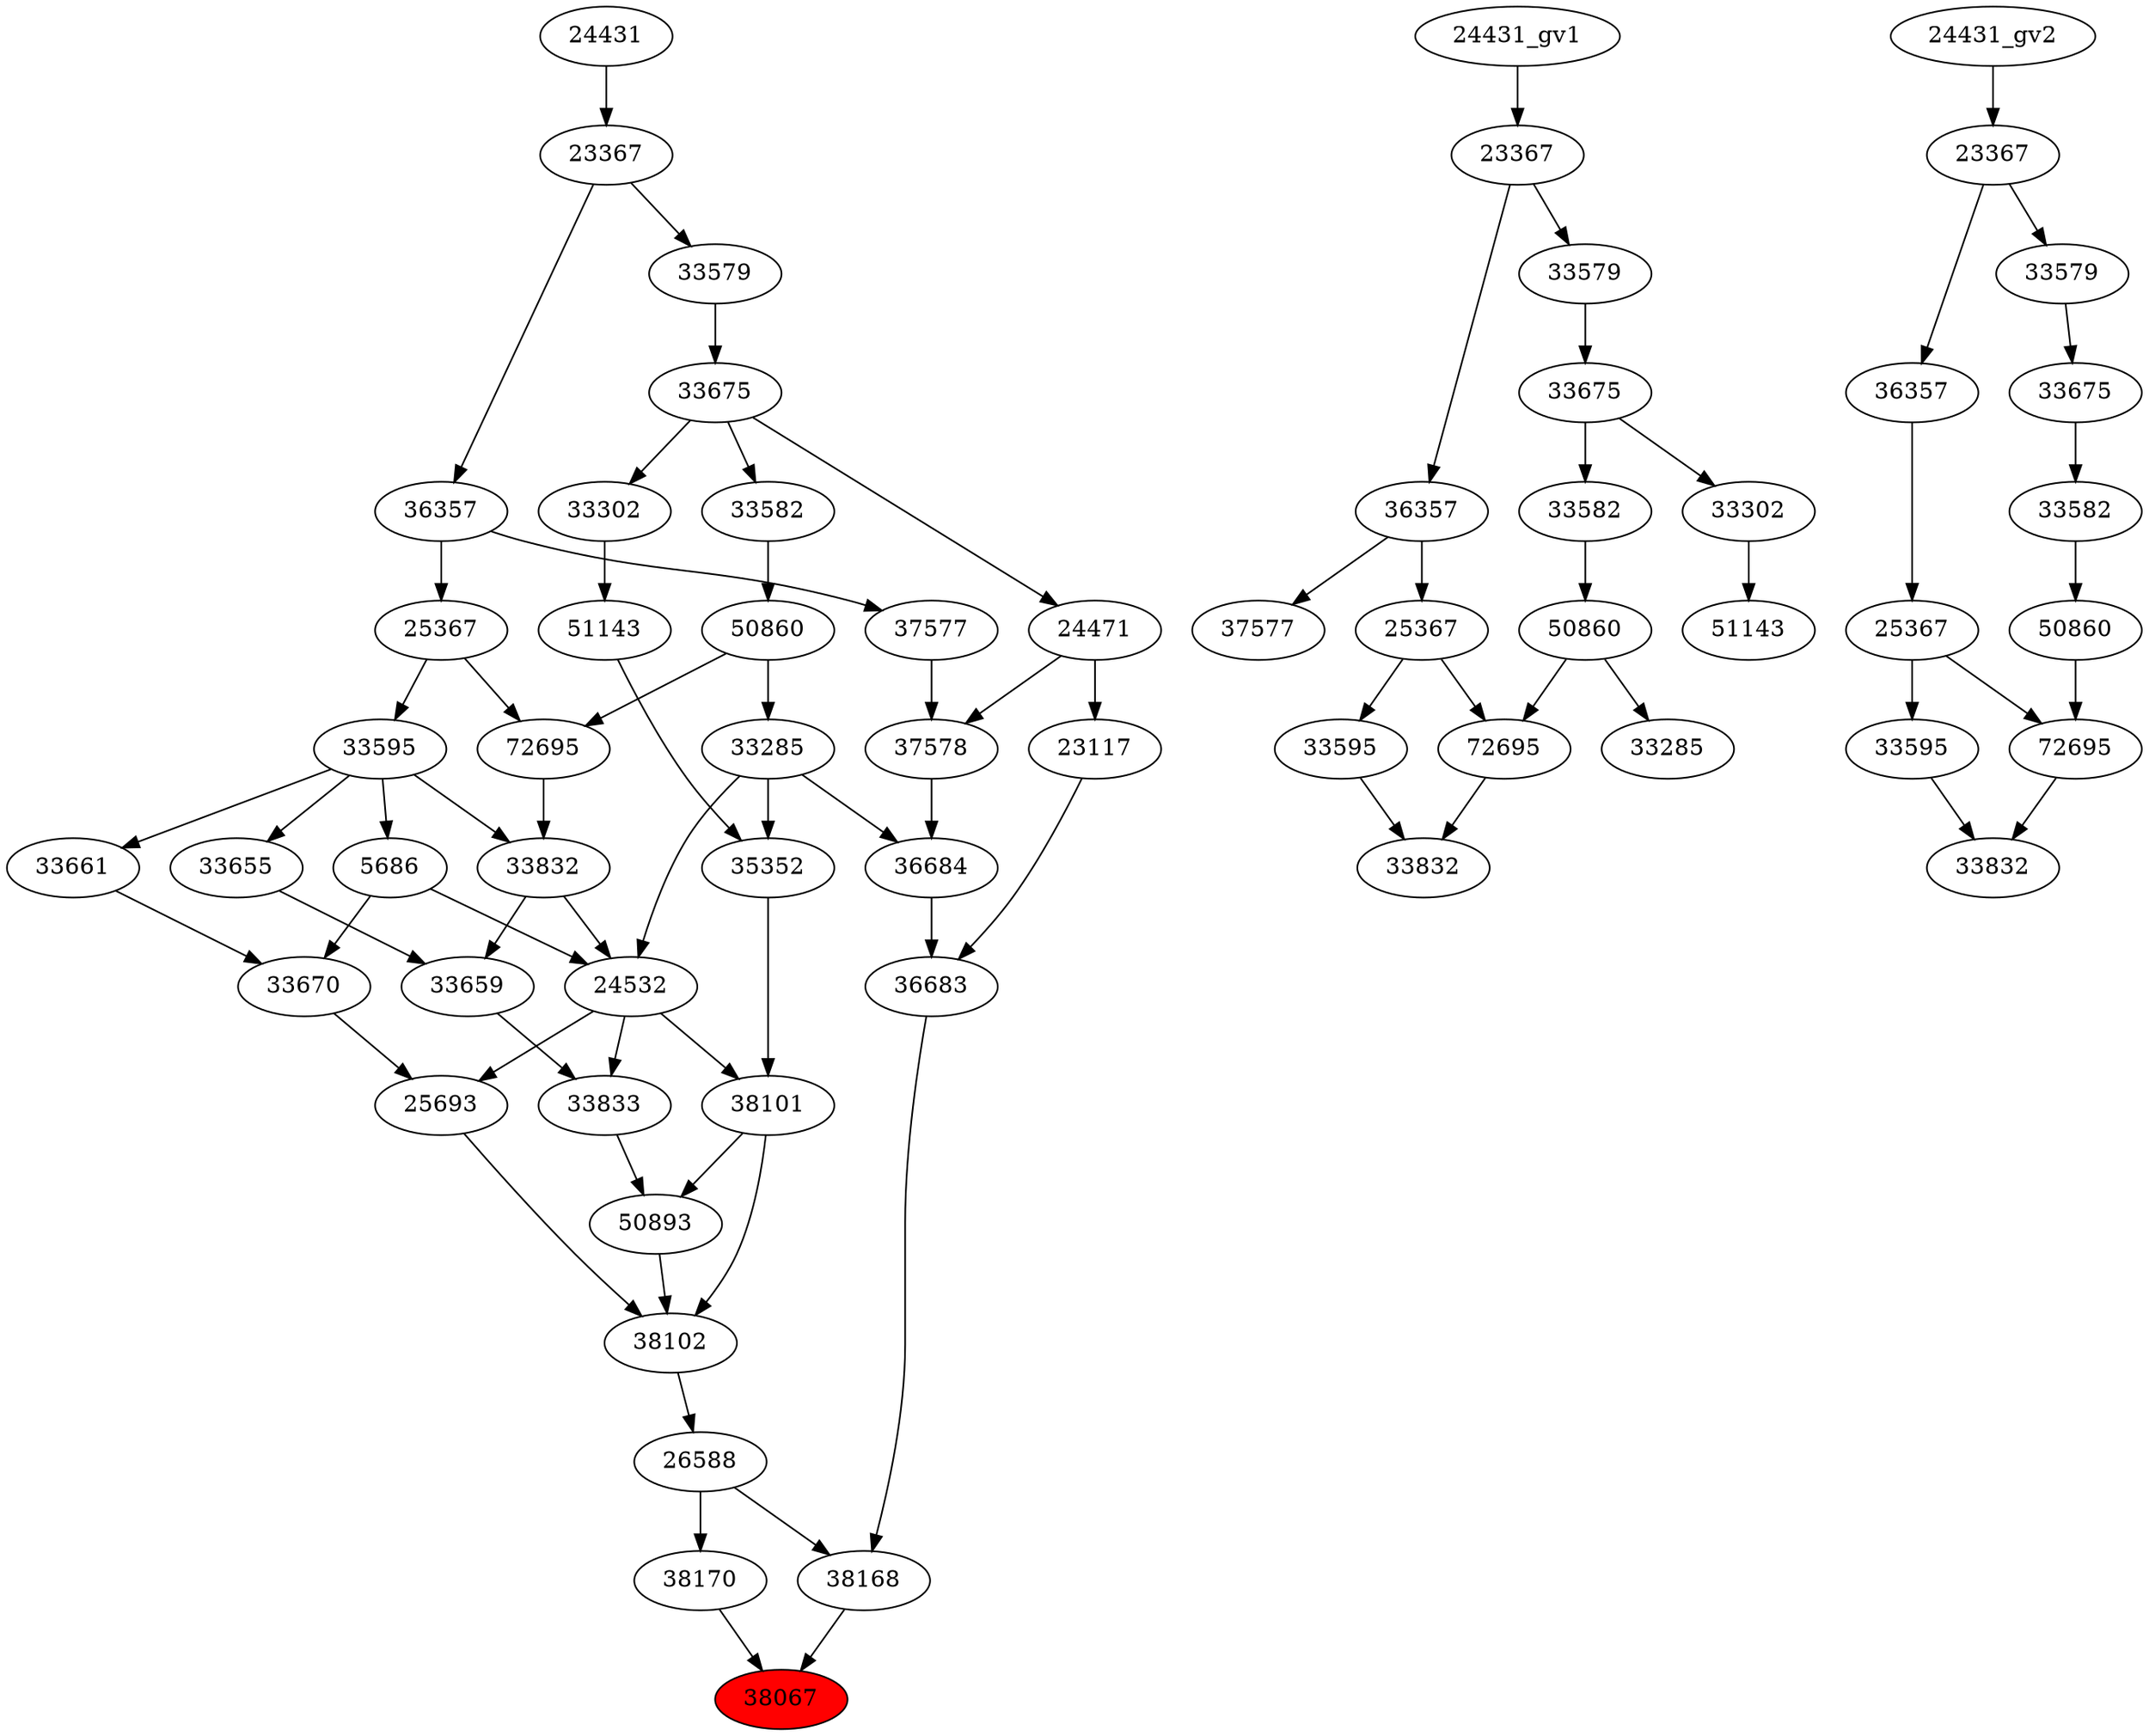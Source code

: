 strict digraph root {
	node [label="\N"];
	{
		node [fillcolor="",
			label="\N",
			style=""
		];
		38067		 [fillcolor=red,
			label=38067,
			style=filled];
		38168		 [label=38168];
		38168 -> 38067;
		38170		 [label=38170];
		38170 -> 38067;
		26588		 [label=26588];
		26588 -> 38168;
		26588 -> 38170;
		36683		 [label=36683];
		36683 -> 38168;
		38102		 [label=38102];
		38102 -> 26588;
		36684		 [label=36684];
		36684 -> 36683;
		23117		 [label=23117];
		23117 -> 36683;
		38101		 [label=38101];
		38101 -> 38102;
		50893		 [label=50893];
		38101 -> 50893;
		25693		 [label=25693];
		25693 -> 38102;
		50893 -> 38102;
		33285		 [label=33285];
		33285 -> 36684;
		24532		 [label=24532];
		33285 -> 24532;
		35352		 [label=35352];
		33285 -> 35352;
		37578		 [label=37578];
		37578 -> 36684;
		24471		 [label=24471];
		24471 -> 23117;
		24471 -> 37578;
		24532 -> 38101;
		24532 -> 25693;
		33833		 [label=33833];
		24532 -> 33833;
		35352 -> 38101;
		33670		 [label=33670];
		33670 -> 25693;
		33833 -> 50893;
		50860		 [label=50860];
		50860 -> 33285;
		72695		 [label=72695];
		50860 -> 72695;
		37577		 [label=37577];
		37577 -> 37578;
		33675		 [label=33675];
		33675 -> 24471;
		33582		 [label=33582];
		33675 -> 33582;
		33302		 [label=33302];
		33675 -> 33302;
		5686		 [label=5686];
		5686 -> 24532;
		5686 -> 33670;
		33832		 [label=33832];
		33832 -> 24532;
		33659		 [label=33659];
		33832 -> 33659;
		51143		 [label=51143];
		51143 -> 35352;
		33661		 [label=33661];
		33661 -> 33670;
		33659 -> 33833;
		33582 -> 50860;
		36357		 [label=36357];
		36357 -> 37577;
		25367		 [label=25367];
		36357 -> 25367;
		33579		 [label=33579];
		33579 -> 33675;
		33595		 [label=33595];
		33595 -> 5686;
		33595 -> 33832;
		33595 -> 33661;
		33655		 [label=33655];
		33595 -> 33655;
		72695 -> 33832;
		33302 -> 51143;
		33655 -> 33659;
		23367		 [label=23367];
		23367 -> 36357;
		23367 -> 33579;
		25367 -> 33595;
		25367 -> 72695;
		24431		 [label=24431];
		24431 -> 23367;
	}
	{
		node [label="\N"];
		"33285_gv1"		 [label=33285];
		"50860_gv1"		 [label=50860];
		"50860_gv1" -> "33285_gv1";
		"72695_gv1"		 [label=72695];
		"50860_gv1" -> "72695_gv1";
		"33582_gv1"		 [label=33582];
		"33582_gv1" -> "50860_gv1";
		"37577_gv1"		 [label=37577];
		"36357_gv1"		 [label=36357];
		"36357_gv1" -> "37577_gv1";
		"25367_gv1"		 [label=25367];
		"36357_gv1" -> "25367_gv1";
		"33675_gv1"		 [label=33675];
		"33675_gv1" -> "33582_gv1";
		"33302_gv1"		 [label=33302];
		"33675_gv1" -> "33302_gv1";
		"33579_gv1"		 [label=33579];
		"33579_gv1" -> "33675_gv1";
		"33832_gv1"		 [label=33832];
		"72695_gv1" -> "33832_gv1";
		"33595_gv1"		 [label=33595];
		"33595_gv1" -> "33832_gv1";
		"51143_gv1"		 [label=51143];
		"33302_gv1" -> "51143_gv1";
		"23367_gv1"		 [label=23367];
		"23367_gv1" -> "36357_gv1";
		"23367_gv1" -> "33579_gv1";
		"25367_gv1" -> "72695_gv1";
		"25367_gv1" -> "33595_gv1";
		"24431_gv1" -> "23367_gv1";
	}
	{
		node [label="\N"];
		"33595_gv2"		 [label=33595];
		"33832_gv2"		 [label=33832];
		"33595_gv2" -> "33832_gv2";
		"25367_gv2"		 [label=25367];
		"25367_gv2" -> "33595_gv2";
		"72695_gv2"		 [label=72695];
		"25367_gv2" -> "72695_gv2";
		"72695_gv2" -> "33832_gv2";
		"36357_gv2"		 [label=36357];
		"36357_gv2" -> "25367_gv2";
		"50860_gv2"		 [label=50860];
		"50860_gv2" -> "72695_gv2";
		"23367_gv2"		 [label=23367];
		"23367_gv2" -> "36357_gv2";
		"33579_gv2"		 [label=33579];
		"23367_gv2" -> "33579_gv2";
		"33582_gv2"		 [label=33582];
		"33582_gv2" -> "50860_gv2";
		"24431_gv2" -> "23367_gv2";
		"33675_gv2"		 [label=33675];
		"33675_gv2" -> "33582_gv2";
		"33579_gv2" -> "33675_gv2";
	}
}
